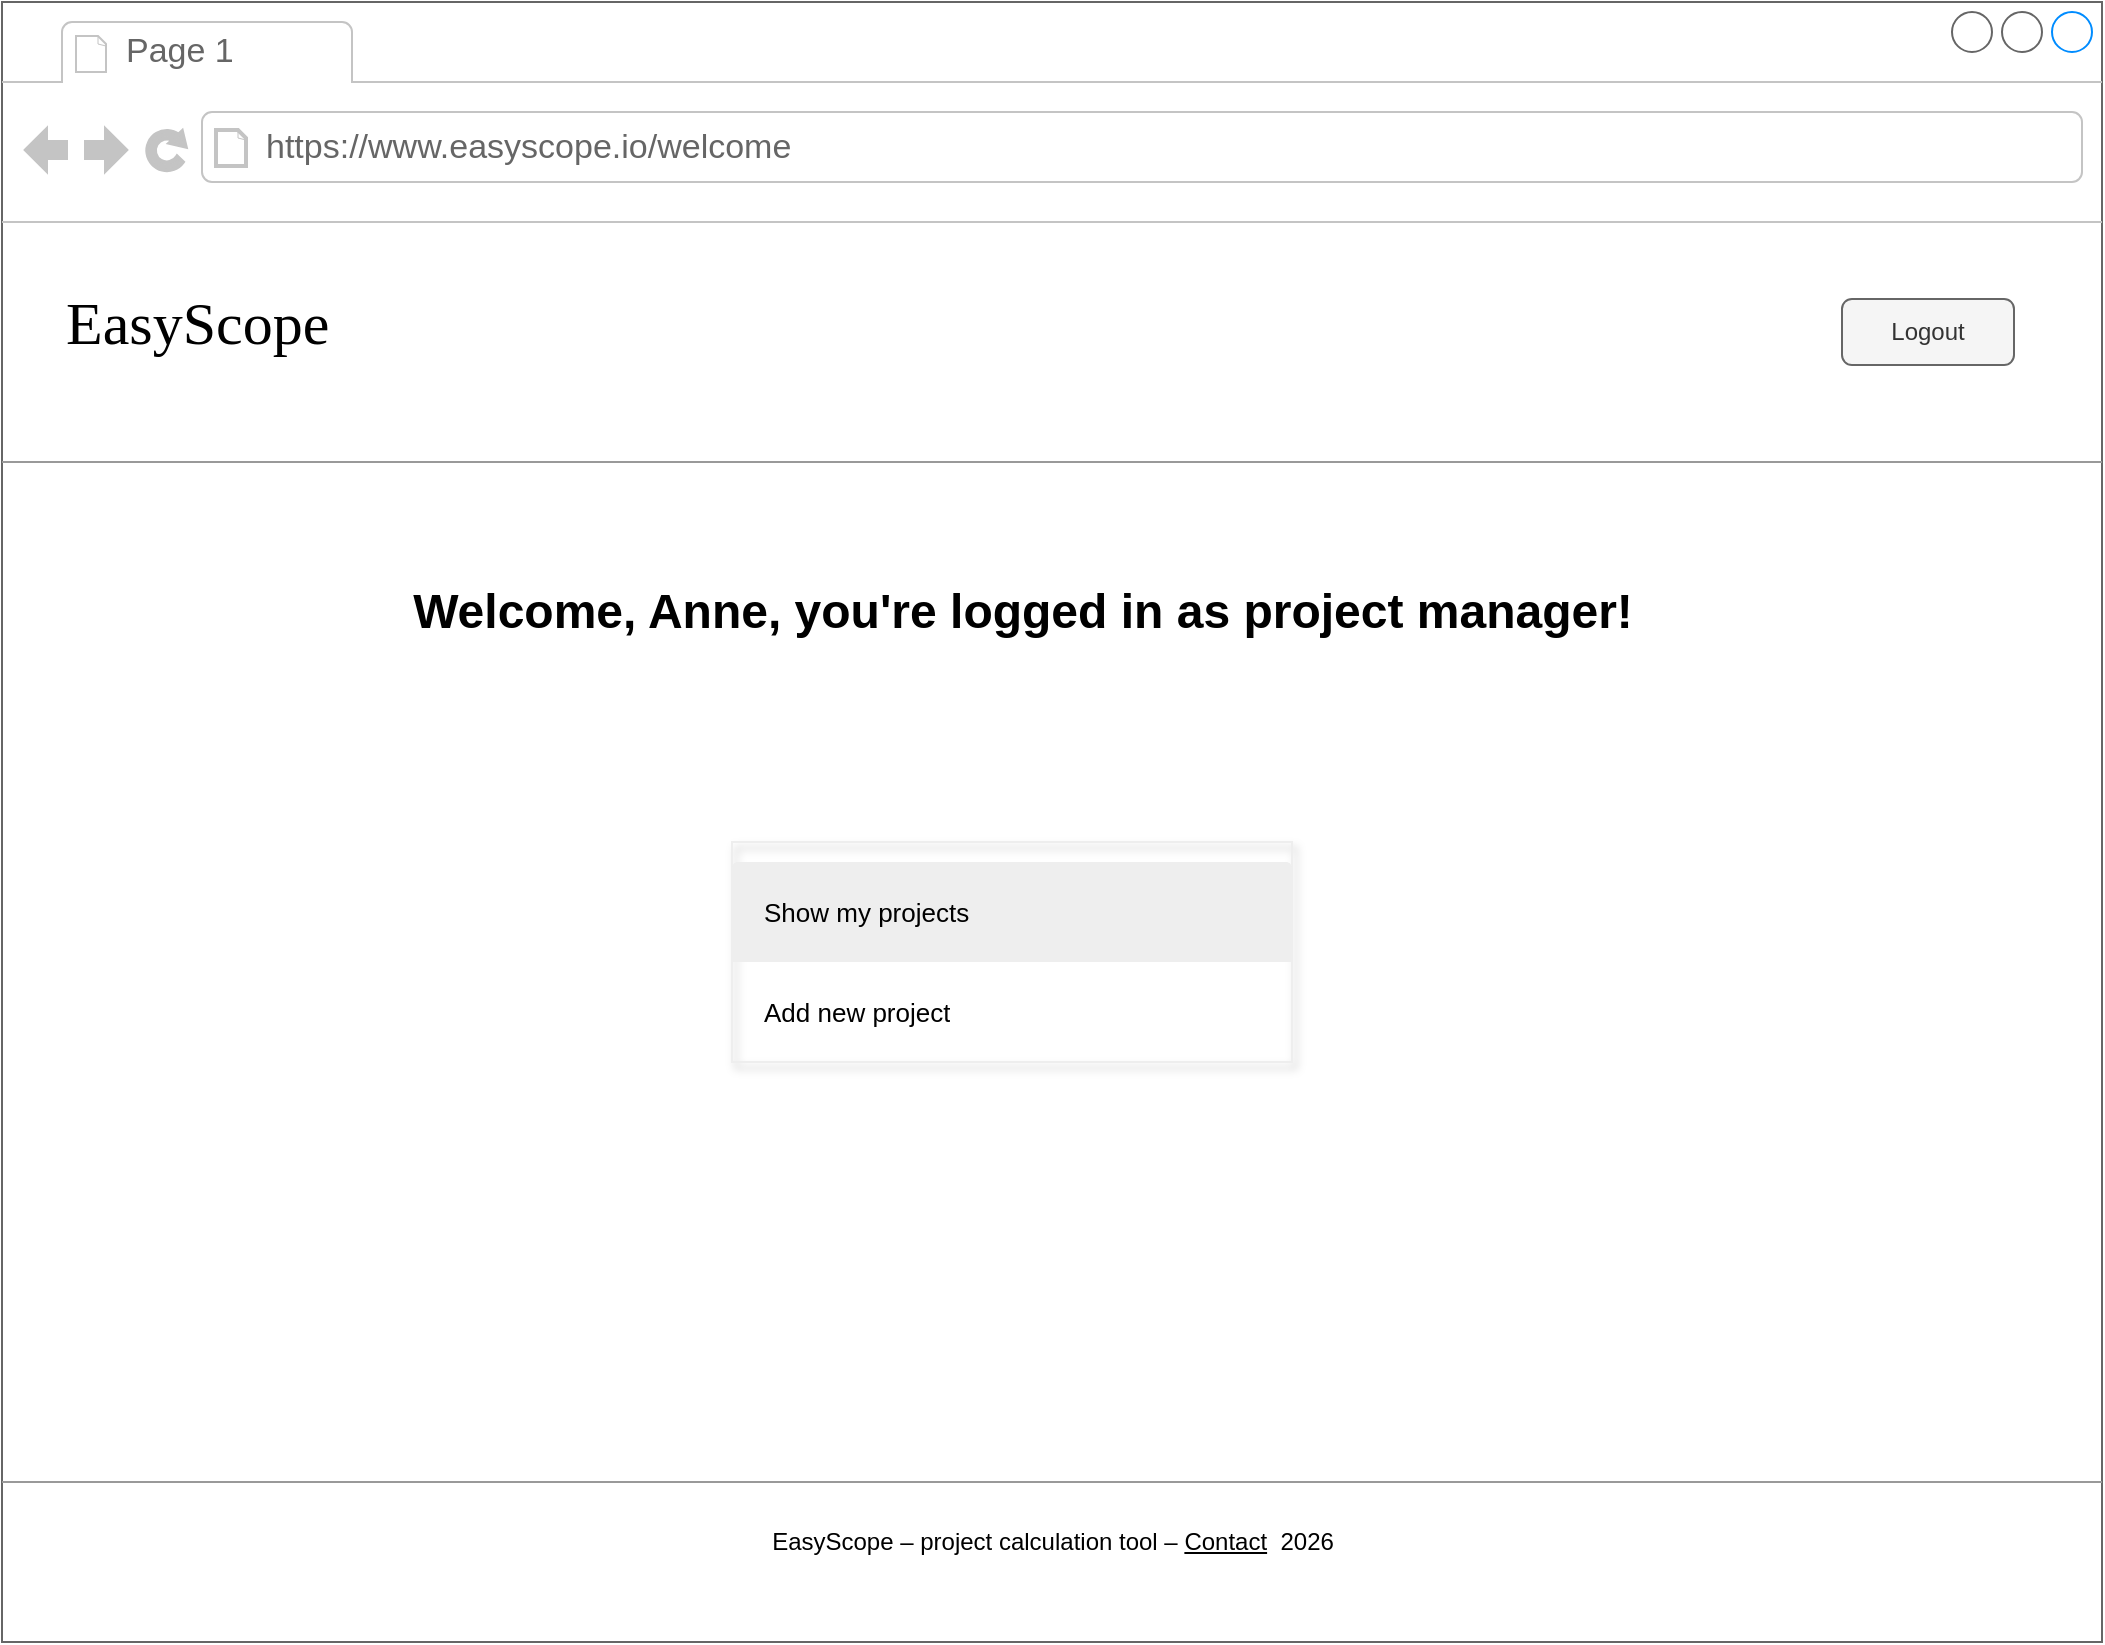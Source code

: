 <mxfile version="22.1.22" type="embed">
  <diagram name="Page-1" id="2cc2dc42-3aac-f2a9-1cec-7a8b7cbee084">
    <mxGraphModel dx="980" dy="598" grid="1" gridSize="10" guides="1" tooltips="1" connect="1" arrows="1" fold="1" page="1" pageScale="1" pageWidth="1100" pageHeight="850" background="none" math="0" shadow="0">
      <root>
        <mxCell id="0" />
        <mxCell id="1" parent="0" />
        <mxCell id="7026571954dc6520-1" value="" style="strokeWidth=1;shadow=0;dashed=0;align=center;html=1;shape=mxgraph.mockup.containers.browserWindow;rSize=0;strokeColor=#666666;mainText=,;recursiveResize=0;rounded=0;labelBackgroundColor=none;fontFamily=Verdana;fontSize=12" parent="1" vertex="1">
          <mxGeometry x="10" y="120" width="1050" height="820" as="geometry" />
        </mxCell>
        <mxCell id="7026571954dc6520-2" value="Page 1" style="strokeWidth=1;shadow=0;dashed=0;align=center;html=1;shape=mxgraph.mockup.containers.anchor;fontSize=17;fontColor=#666666;align=left;" parent="7026571954dc6520-1" vertex="1">
          <mxGeometry x="60" y="12" width="110" height="26" as="geometry" />
        </mxCell>
        <mxCell id="7026571954dc6520-3" value="https://www.easyscope.io/welcome" style="strokeWidth=1;shadow=0;dashed=0;align=center;html=1;shape=mxgraph.mockup.containers.anchor;rSize=0;fontSize=17;fontColor=#666666;align=left;" parent="7026571954dc6520-1" vertex="1">
          <mxGeometry x="130" y="60" width="250" height="26" as="geometry" />
        </mxCell>
        <mxCell id="7026571954dc6520-4" value="EasyScope" style="text;html=1;points=[];align=left;verticalAlign=top;spacingTop=-4;fontSize=30;fontFamily=Verdana" parent="7026571954dc6520-1" vertex="1">
          <mxGeometry x="30" y="140" width="340" height="50" as="geometry" />
        </mxCell>
        <mxCell id="7026571954dc6520-15" value="" style="verticalLabelPosition=bottom;shadow=0;dashed=0;align=center;html=1;verticalAlign=top;strokeWidth=1;shape=mxgraph.mockup.markup.line;strokeColor=#999999;rounded=0;labelBackgroundColor=none;fillColor=#ffffff;fontFamily=Verdana;fontSize=12;fontColor=#000000;" parent="7026571954dc6520-1" vertex="1">
          <mxGeometry y="220" width="1050" height="20" as="geometry" />
        </mxCell>
        <mxCell id="7026571954dc6520-21" value="" style="verticalLabelPosition=bottom;shadow=0;dashed=0;align=center;html=1;verticalAlign=top;strokeWidth=1;shape=mxgraph.mockup.markup.line;strokeColor=#999999;rounded=0;labelBackgroundColor=none;fillColor=#ffffff;fontFamily=Verdana;fontSize=12;fontColor=#000000;" parent="7026571954dc6520-1" vertex="1">
          <mxGeometry y="730" width="1050" height="20" as="geometry" />
        </mxCell>
        <UserObject label="EasyScope – project calculation tool – &lt;u&gt;Contact&lt;/u&gt; &amp;nbsp;%date{yyyy}%" placeholders="1" id="4pS1J_gDfBk0JrCyh1Ln-23">
          <mxCell style="text;html=1;strokeColor=none;fillColor=none;align=center;verticalAlign=middle;whiteSpace=wrap;overflow=hidden;" parent="7026571954dc6520-1" vertex="1">
            <mxGeometry x="253.75" y="760" width="542.5" height="20" as="geometry" />
          </mxCell>
        </UserObject>
        <mxCell id="4pS1J_gDfBk0JrCyh1Ln-25" value="Welcome, Anne, you&#39;re logged in as project manager!" style="text;strokeColor=none;fillColor=none;html=1;fontSize=24;fontStyle=1;verticalAlign=middle;align=center;" parent="7026571954dc6520-1" vertex="1">
          <mxGeometry x="460" y="285" width="100" height="40" as="geometry" />
        </mxCell>
        <mxCell id="4pS1J_gDfBk0JrCyh1Ln-44" value="" style="swimlane;shape=rect;strokeColor=#EEEEEE;fillColor=none;fontColor=#000000;fontStyle=0;childLayout=stackLayout;horizontal=1;startSize=0;horizontalStack=0;resizeParent=1;resizeParentMax=0;resizeLast=0;collapsible=0;marginBottom=0;whiteSpace=wrap;html=1;shadow=1;" parent="7026571954dc6520-1" vertex="1">
          <mxGeometry x="365" y="420" width="280" height="110" as="geometry" />
        </mxCell>
        <mxCell id="4pS1J_gDfBk0JrCyh1Ln-45" value="" style="text;strokeColor=none;align=left;verticalAlign=middle;spacing=16;overflow=hidden;points=[[0,0.5],[1,0.5]];portConstraint=eastwest;rotatable=0;whiteSpace=wrap;html=1;shape=mxgraph.bootstrap.topButton;rSize=3;fillColor=none;fontSize=13;fontColor=inherit;" parent="4pS1J_gDfBk0JrCyh1Ln-44" vertex="1">
          <mxGeometry width="280" height="10" as="geometry" />
        </mxCell>
        <mxCell id="4pS1J_gDfBk0JrCyh1Ln-46" value="Show my projects" style="text;strokeColor=none;align=left;verticalAlign=middle;spacing=16;overflow=hidden;points=[[0,0.5],[1,0.5]];portConstraint=eastwest;rotatable=0;whiteSpace=wrap;html=1;shape=mxgraph.bootstrap.topButton;rSize=3;fillColor=#EEEEEE;fontSize=13;fontColor=inherit;" parent="4pS1J_gDfBk0JrCyh1Ln-44" vertex="1">
          <mxGeometry y="10" width="280" height="50" as="geometry" />
        </mxCell>
        <mxCell id="4pS1J_gDfBk0JrCyh1Ln-57" value="Add new project" style="text;strokeColor=none;align=left;verticalAlign=middle;spacing=16;overflow=hidden;points=[[0,0.5],[1,0.5]];portConstraint=eastwest;rotatable=0;whiteSpace=wrap;html=1;shape=mxgraph.bootstrap.topButton;rSize=3;fillColor=none;fontSize=13;fontColor=inherit;" parent="4pS1J_gDfBk0JrCyh1Ln-44" vertex="1">
          <mxGeometry y="60" width="280" height="50" as="geometry" />
        </mxCell>
        <mxCell id="2" value="Logout" style="rounded=1;fillColor=#f5f5f5;strokeColor=#666666;html=1;whiteSpace=wrap;fontColor=#333333;align=center;verticalAlign=middle;fontStyle=0;fontSize=12;sketch=0;" vertex="1" parent="7026571954dc6520-1">
          <mxGeometry x="920" y="148.5" width="86" height="33" as="geometry" />
        </mxCell>
      </root>
    </mxGraphModel>
  </diagram>
</mxfile>
